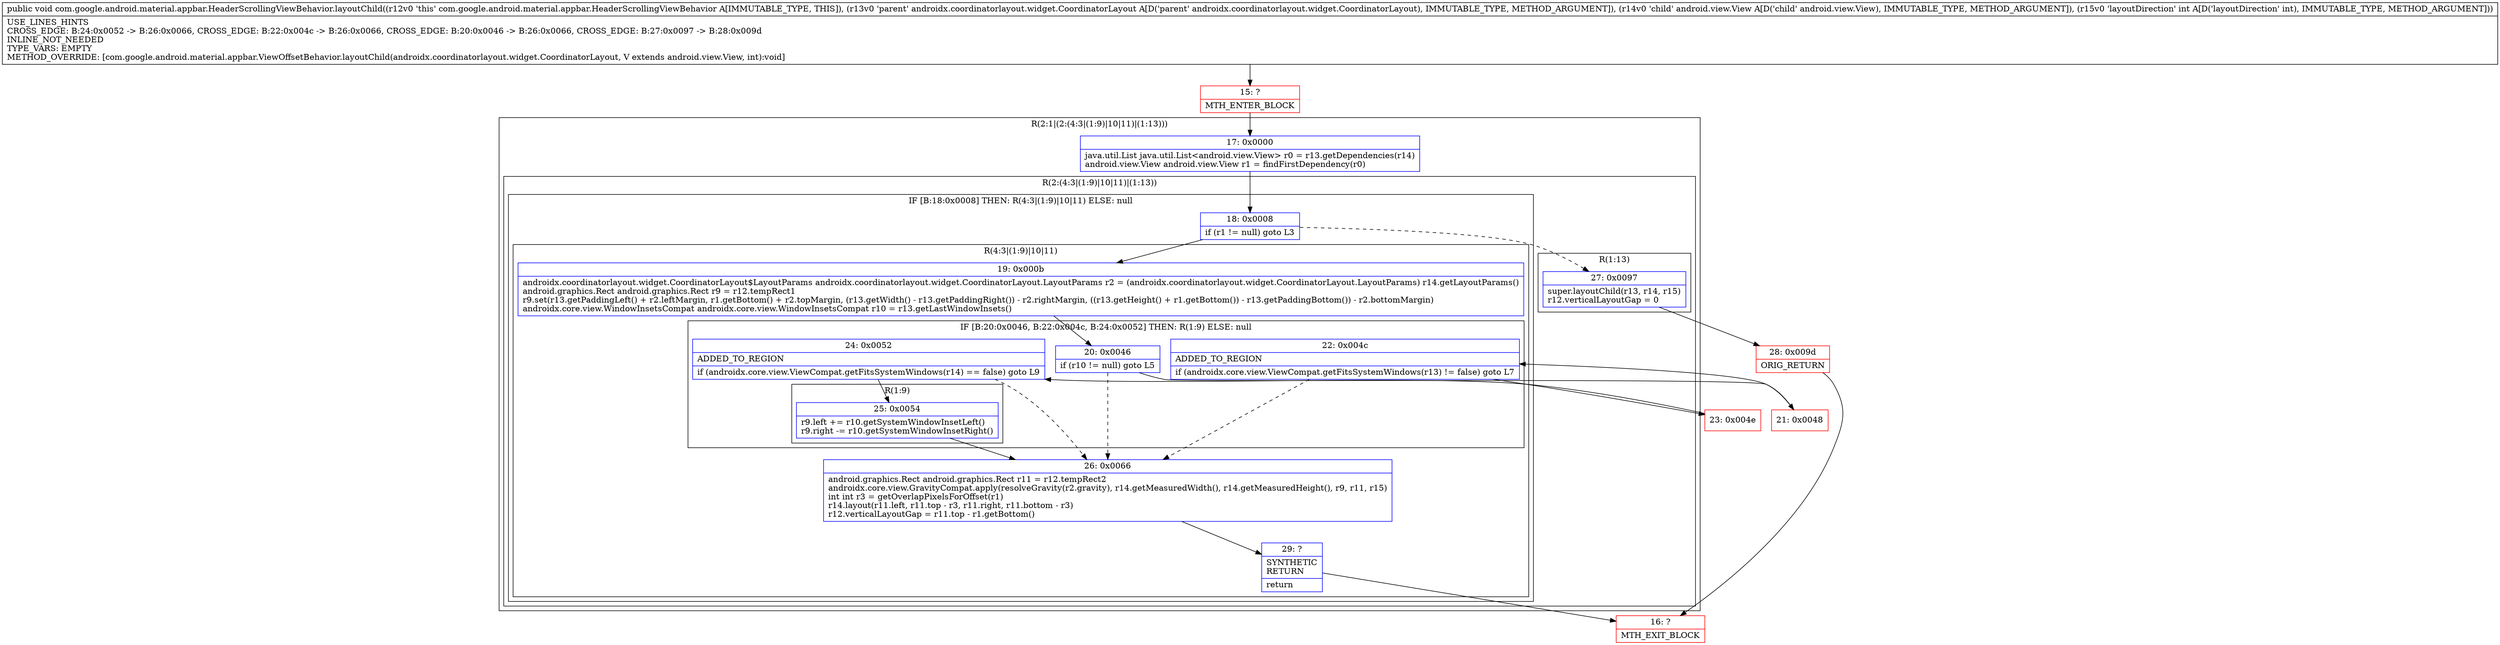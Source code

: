 digraph "CFG forcom.google.android.material.appbar.HeaderScrollingViewBehavior.layoutChild(Landroidx\/coordinatorlayout\/widget\/CoordinatorLayout;Landroid\/view\/View;I)V" {
subgraph cluster_Region_150388292 {
label = "R(2:1|(2:(4:3|(1:9)|10|11)|(1:13)))";
node [shape=record,color=blue];
Node_17 [shape=record,label="{17\:\ 0x0000|java.util.List java.util.List\<android.view.View\> r0 = r13.getDependencies(r14)\landroid.view.View android.view.View r1 = findFirstDependency(r0)\l}"];
subgraph cluster_Region_40101572 {
label = "R(2:(4:3|(1:9)|10|11)|(1:13))";
node [shape=record,color=blue];
subgraph cluster_IfRegion_773038612 {
label = "IF [B:18:0x0008] THEN: R(4:3|(1:9)|10|11) ELSE: null";
node [shape=record,color=blue];
Node_18 [shape=record,label="{18\:\ 0x0008|if (r1 != null) goto L3\l}"];
subgraph cluster_Region_468916821 {
label = "R(4:3|(1:9)|10|11)";
node [shape=record,color=blue];
Node_19 [shape=record,label="{19\:\ 0x000b|androidx.coordinatorlayout.widget.CoordinatorLayout$LayoutParams androidx.coordinatorlayout.widget.CoordinatorLayout.LayoutParams r2 = (androidx.coordinatorlayout.widget.CoordinatorLayout.LayoutParams) r14.getLayoutParams()\landroid.graphics.Rect android.graphics.Rect r9 = r12.tempRect1\lr9.set(r13.getPaddingLeft() + r2.leftMargin, r1.getBottom() + r2.topMargin, (r13.getWidth() \- r13.getPaddingRight()) \- r2.rightMargin, ((r13.getHeight() + r1.getBottom()) \- r13.getPaddingBottom()) \- r2.bottomMargin)\landroidx.core.view.WindowInsetsCompat androidx.core.view.WindowInsetsCompat r10 = r13.getLastWindowInsets()\l}"];
subgraph cluster_IfRegion_363366479 {
label = "IF [B:20:0x0046, B:22:0x004c, B:24:0x0052] THEN: R(1:9) ELSE: null";
node [shape=record,color=blue];
Node_20 [shape=record,label="{20\:\ 0x0046|if (r10 != null) goto L5\l}"];
Node_22 [shape=record,label="{22\:\ 0x004c|ADDED_TO_REGION\l|if (androidx.core.view.ViewCompat.getFitsSystemWindows(r13) != false) goto L7\l}"];
Node_24 [shape=record,label="{24\:\ 0x0052|ADDED_TO_REGION\l|if (androidx.core.view.ViewCompat.getFitsSystemWindows(r14) == false) goto L9\l}"];
subgraph cluster_Region_680597383 {
label = "R(1:9)";
node [shape=record,color=blue];
Node_25 [shape=record,label="{25\:\ 0x0054|r9.left += r10.getSystemWindowInsetLeft()\lr9.right \-= r10.getSystemWindowInsetRight()\l}"];
}
}
Node_26 [shape=record,label="{26\:\ 0x0066|android.graphics.Rect android.graphics.Rect r11 = r12.tempRect2\landroidx.core.view.GravityCompat.apply(resolveGravity(r2.gravity), r14.getMeasuredWidth(), r14.getMeasuredHeight(), r9, r11, r15)\lint int r3 = getOverlapPixelsForOffset(r1)\lr14.layout(r11.left, r11.top \- r3, r11.right, r11.bottom \- r3)\lr12.verticalLayoutGap = r11.top \- r1.getBottom()\l}"];
Node_29 [shape=record,label="{29\:\ ?|SYNTHETIC\lRETURN\l|return\l}"];
}
}
subgraph cluster_Region_425209369 {
label = "R(1:13)";
node [shape=record,color=blue];
Node_27 [shape=record,label="{27\:\ 0x0097|super.layoutChild(r13, r14, r15)\lr12.verticalLayoutGap = 0\l}"];
}
}
}
Node_15 [shape=record,color=red,label="{15\:\ ?|MTH_ENTER_BLOCK\l}"];
Node_21 [shape=record,color=red,label="{21\:\ 0x0048}"];
Node_23 [shape=record,color=red,label="{23\:\ 0x004e}"];
Node_16 [shape=record,color=red,label="{16\:\ ?|MTH_EXIT_BLOCK\l}"];
Node_28 [shape=record,color=red,label="{28\:\ 0x009d|ORIG_RETURN\l}"];
MethodNode[shape=record,label="{public void com.google.android.material.appbar.HeaderScrollingViewBehavior.layoutChild((r12v0 'this' com.google.android.material.appbar.HeaderScrollingViewBehavior A[IMMUTABLE_TYPE, THIS]), (r13v0 'parent' androidx.coordinatorlayout.widget.CoordinatorLayout A[D('parent' androidx.coordinatorlayout.widget.CoordinatorLayout), IMMUTABLE_TYPE, METHOD_ARGUMENT]), (r14v0 'child' android.view.View A[D('child' android.view.View), IMMUTABLE_TYPE, METHOD_ARGUMENT]), (r15v0 'layoutDirection' int A[D('layoutDirection' int), IMMUTABLE_TYPE, METHOD_ARGUMENT]))  | USE_LINES_HINTS\lCROSS_EDGE: B:24:0x0052 \-\> B:26:0x0066, CROSS_EDGE: B:22:0x004c \-\> B:26:0x0066, CROSS_EDGE: B:20:0x0046 \-\> B:26:0x0066, CROSS_EDGE: B:27:0x0097 \-\> B:28:0x009d\lINLINE_NOT_NEEDED\lTYPE_VARS: EMPTY\lMETHOD_OVERRIDE: [com.google.android.material.appbar.ViewOffsetBehavior.layoutChild(androidx.coordinatorlayout.widget.CoordinatorLayout, V extends android.view.View, int):void]\l}"];
MethodNode -> Node_15;Node_17 -> Node_18;
Node_18 -> Node_19;
Node_18 -> Node_27[style=dashed];
Node_19 -> Node_20;
Node_20 -> Node_21;
Node_20 -> Node_26[style=dashed];
Node_22 -> Node_23;
Node_22 -> Node_26[style=dashed];
Node_24 -> Node_25;
Node_24 -> Node_26[style=dashed];
Node_25 -> Node_26;
Node_26 -> Node_29;
Node_29 -> Node_16;
Node_27 -> Node_28;
Node_15 -> Node_17;
Node_21 -> Node_22;
Node_23 -> Node_24;
Node_28 -> Node_16;
}

